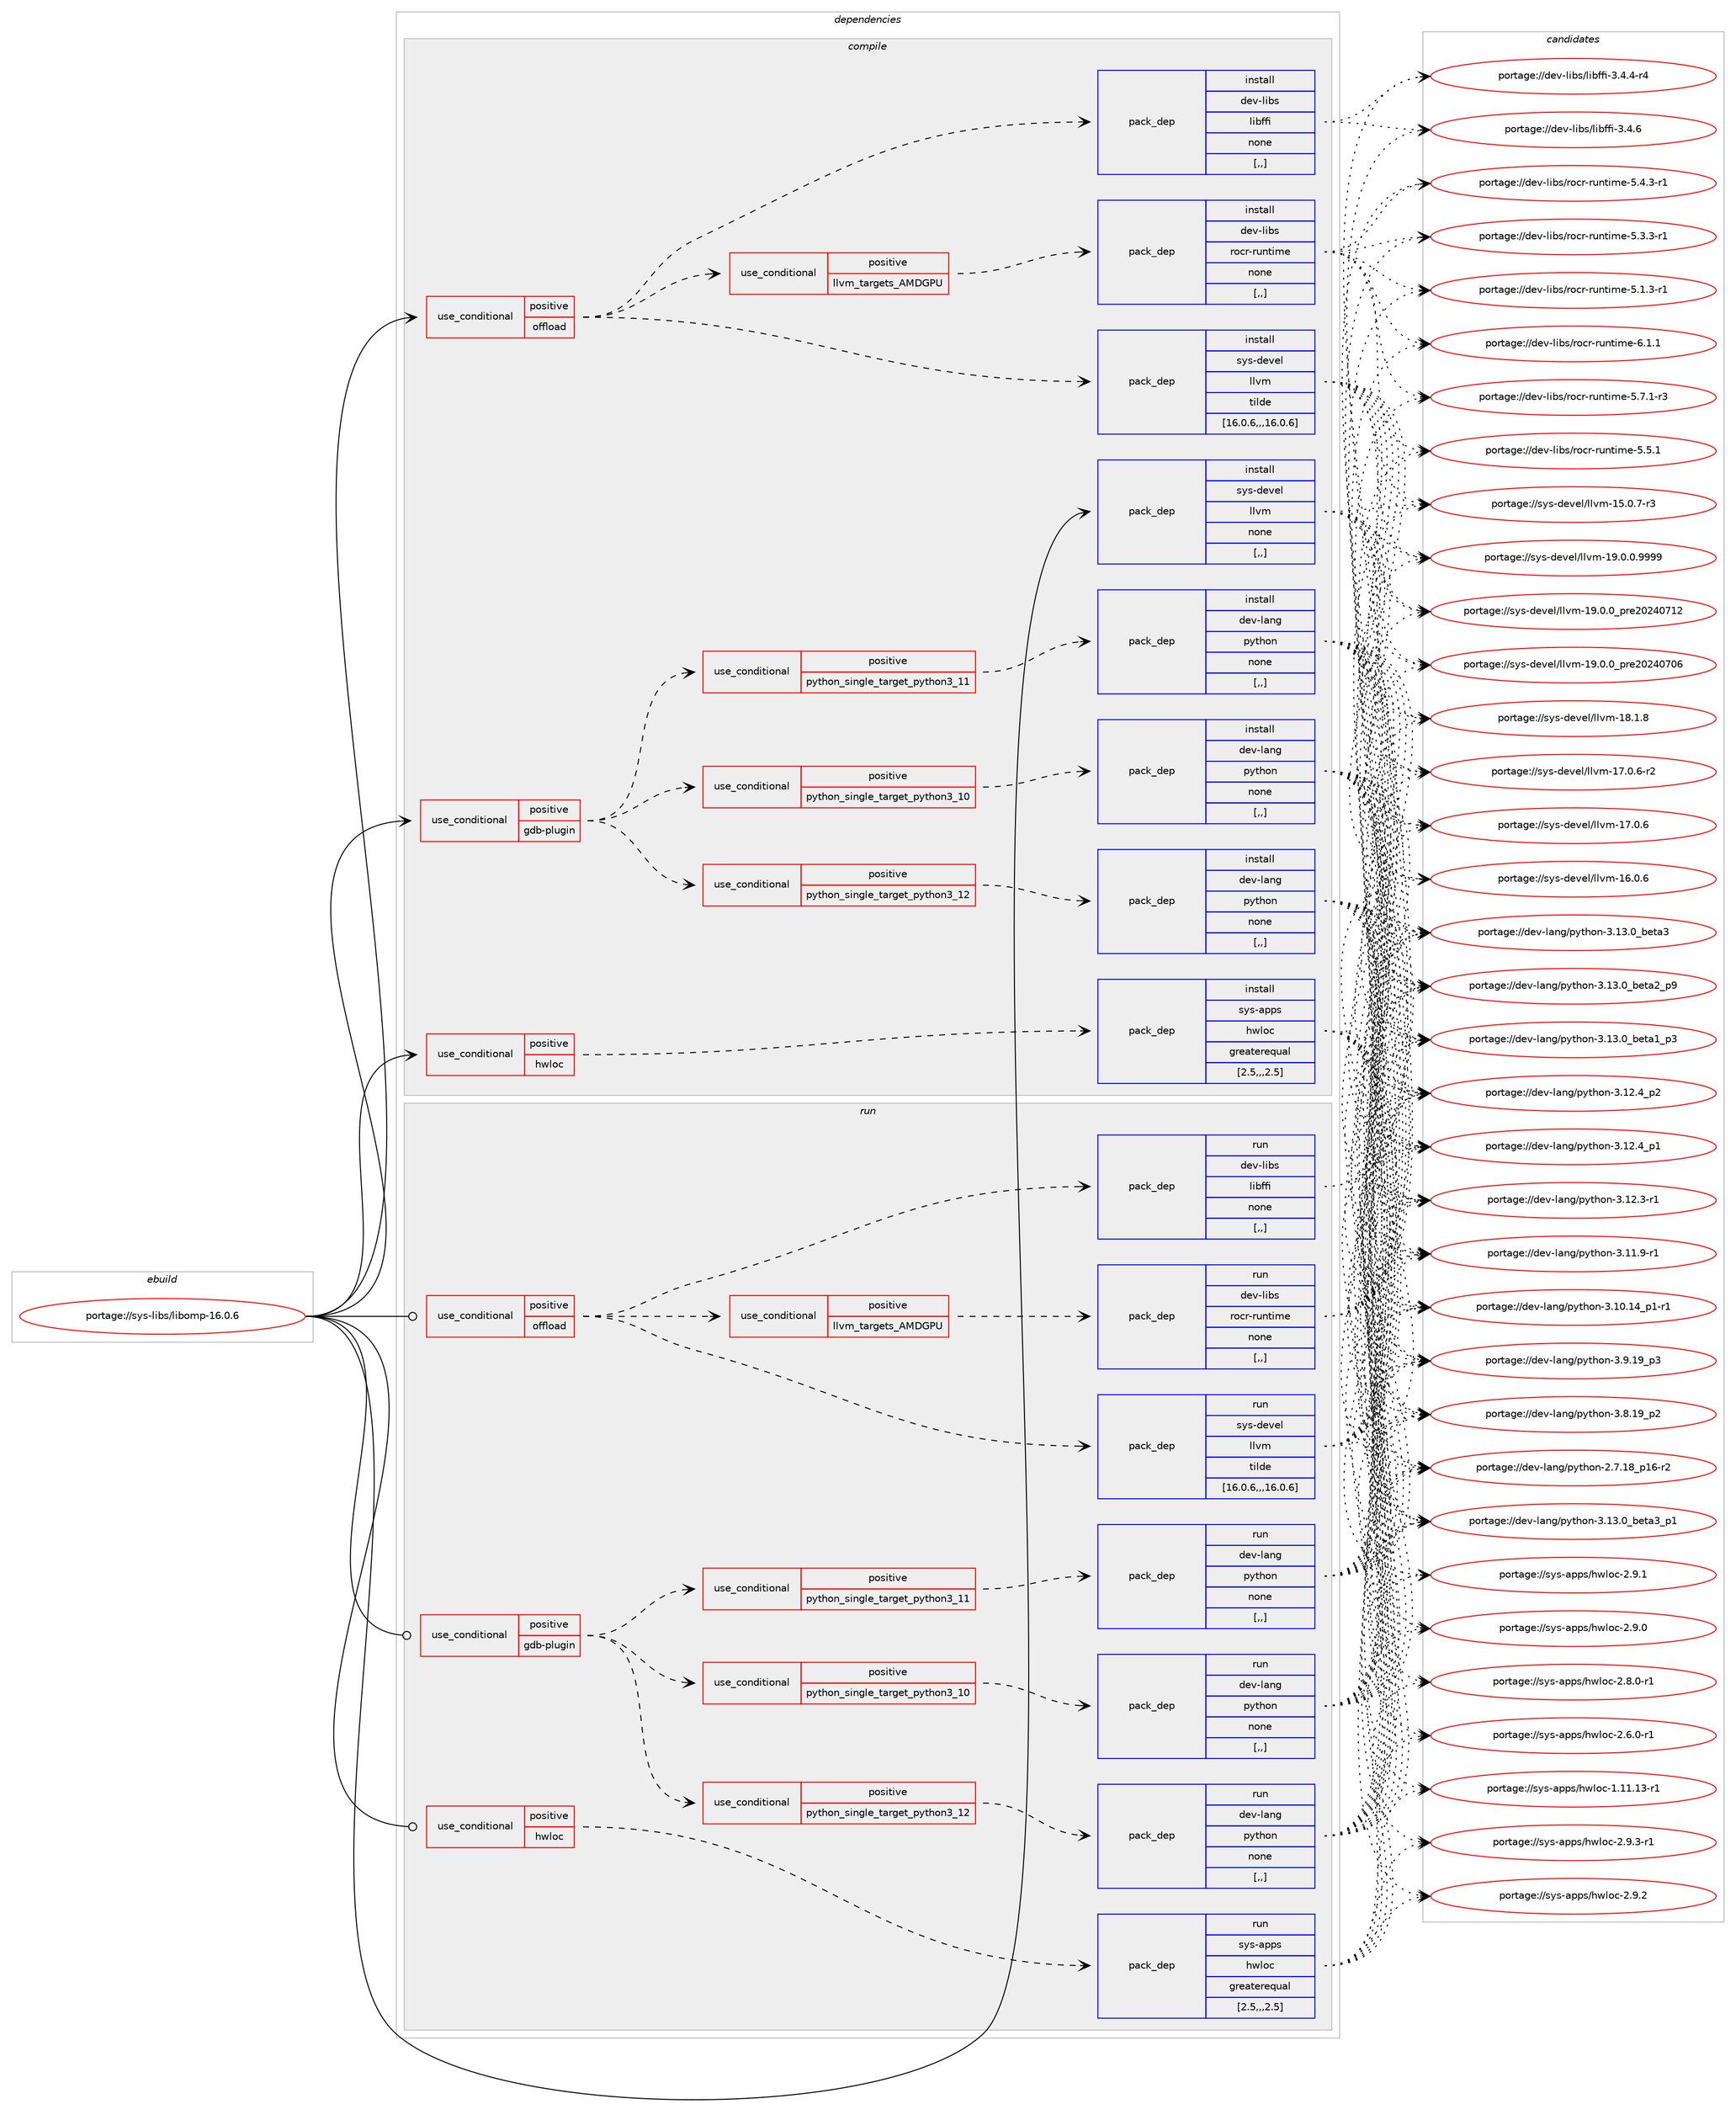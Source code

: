 digraph prolog {

# *************
# Graph options
# *************

newrank=true;
concentrate=true;
compound=true;
graph [rankdir=LR,fontname=Helvetica,fontsize=10,ranksep=1.5];#, ranksep=2.5, nodesep=0.2];
edge  [arrowhead=vee];
node  [fontname=Helvetica,fontsize=10];

# **********
# The ebuild
# **********

subgraph cluster_leftcol {
color=gray;
label=<<i>ebuild</i>>;
id [label="portage://sys-libs/libomp-16.0.6", color=red, width=4, href="../sys-libs/libomp-16.0.6.svg"];
}

# ****************
# The dependencies
# ****************

subgraph cluster_midcol {
color=gray;
label=<<i>dependencies</i>>;
subgraph cluster_compile {
fillcolor="#eeeeee";
style=filled;
label=<<i>compile</i>>;
subgraph cond117015 {
dependency438885 [label=<<TABLE BORDER="0" CELLBORDER="1" CELLSPACING="0" CELLPADDING="4"><TR><TD ROWSPAN="3" CELLPADDING="10">use_conditional</TD></TR><TR><TD>positive</TD></TR><TR><TD>gdb-plugin</TD></TR></TABLE>>, shape=none, color=red];
subgraph cond117016 {
dependency438886 [label=<<TABLE BORDER="0" CELLBORDER="1" CELLSPACING="0" CELLPADDING="4"><TR><TD ROWSPAN="3" CELLPADDING="10">use_conditional</TD></TR><TR><TD>positive</TD></TR><TR><TD>python_single_target_python3_10</TD></TR></TABLE>>, shape=none, color=red];
subgraph pack318865 {
dependency438887 [label=<<TABLE BORDER="0" CELLBORDER="1" CELLSPACING="0" CELLPADDING="4" WIDTH="220"><TR><TD ROWSPAN="6" CELLPADDING="30">pack_dep</TD></TR><TR><TD WIDTH="110">install</TD></TR><TR><TD>dev-lang</TD></TR><TR><TD>python</TD></TR><TR><TD>none</TD></TR><TR><TD>[,,]</TD></TR></TABLE>>, shape=none, color=blue];
}
dependency438886:e -> dependency438887:w [weight=20,style="dashed",arrowhead="vee"];
}
dependency438885:e -> dependency438886:w [weight=20,style="dashed",arrowhead="vee"];
subgraph cond117017 {
dependency438888 [label=<<TABLE BORDER="0" CELLBORDER="1" CELLSPACING="0" CELLPADDING="4"><TR><TD ROWSPAN="3" CELLPADDING="10">use_conditional</TD></TR><TR><TD>positive</TD></TR><TR><TD>python_single_target_python3_11</TD></TR></TABLE>>, shape=none, color=red];
subgraph pack318866 {
dependency438889 [label=<<TABLE BORDER="0" CELLBORDER="1" CELLSPACING="0" CELLPADDING="4" WIDTH="220"><TR><TD ROWSPAN="6" CELLPADDING="30">pack_dep</TD></TR><TR><TD WIDTH="110">install</TD></TR><TR><TD>dev-lang</TD></TR><TR><TD>python</TD></TR><TR><TD>none</TD></TR><TR><TD>[,,]</TD></TR></TABLE>>, shape=none, color=blue];
}
dependency438888:e -> dependency438889:w [weight=20,style="dashed",arrowhead="vee"];
}
dependency438885:e -> dependency438888:w [weight=20,style="dashed",arrowhead="vee"];
subgraph cond117018 {
dependency438890 [label=<<TABLE BORDER="0" CELLBORDER="1" CELLSPACING="0" CELLPADDING="4"><TR><TD ROWSPAN="3" CELLPADDING="10">use_conditional</TD></TR><TR><TD>positive</TD></TR><TR><TD>python_single_target_python3_12</TD></TR></TABLE>>, shape=none, color=red];
subgraph pack318867 {
dependency438891 [label=<<TABLE BORDER="0" CELLBORDER="1" CELLSPACING="0" CELLPADDING="4" WIDTH="220"><TR><TD ROWSPAN="6" CELLPADDING="30">pack_dep</TD></TR><TR><TD WIDTH="110">install</TD></TR><TR><TD>dev-lang</TD></TR><TR><TD>python</TD></TR><TR><TD>none</TD></TR><TR><TD>[,,]</TD></TR></TABLE>>, shape=none, color=blue];
}
dependency438890:e -> dependency438891:w [weight=20,style="dashed",arrowhead="vee"];
}
dependency438885:e -> dependency438890:w [weight=20,style="dashed",arrowhead="vee"];
}
id:e -> dependency438885:w [weight=20,style="solid",arrowhead="vee"];
subgraph cond117019 {
dependency438892 [label=<<TABLE BORDER="0" CELLBORDER="1" CELLSPACING="0" CELLPADDING="4"><TR><TD ROWSPAN="3" CELLPADDING="10">use_conditional</TD></TR><TR><TD>positive</TD></TR><TR><TD>hwloc</TD></TR></TABLE>>, shape=none, color=red];
subgraph pack318868 {
dependency438893 [label=<<TABLE BORDER="0" CELLBORDER="1" CELLSPACING="0" CELLPADDING="4" WIDTH="220"><TR><TD ROWSPAN="6" CELLPADDING="30">pack_dep</TD></TR><TR><TD WIDTH="110">install</TD></TR><TR><TD>sys-apps</TD></TR><TR><TD>hwloc</TD></TR><TR><TD>greaterequal</TD></TR><TR><TD>[2.5,,,2.5]</TD></TR></TABLE>>, shape=none, color=blue];
}
dependency438892:e -> dependency438893:w [weight=20,style="dashed",arrowhead="vee"];
}
id:e -> dependency438892:w [weight=20,style="solid",arrowhead="vee"];
subgraph cond117020 {
dependency438894 [label=<<TABLE BORDER="0" CELLBORDER="1" CELLSPACING="0" CELLPADDING="4"><TR><TD ROWSPAN="3" CELLPADDING="10">use_conditional</TD></TR><TR><TD>positive</TD></TR><TR><TD>offload</TD></TR></TABLE>>, shape=none, color=red];
subgraph pack318869 {
dependency438895 [label=<<TABLE BORDER="0" CELLBORDER="1" CELLSPACING="0" CELLPADDING="4" WIDTH="220"><TR><TD ROWSPAN="6" CELLPADDING="30">pack_dep</TD></TR><TR><TD WIDTH="110">install</TD></TR><TR><TD>dev-libs</TD></TR><TR><TD>libffi</TD></TR><TR><TD>none</TD></TR><TR><TD>[,,]</TD></TR></TABLE>>, shape=none, color=blue];
}
dependency438894:e -> dependency438895:w [weight=20,style="dashed",arrowhead="vee"];
subgraph pack318870 {
dependency438896 [label=<<TABLE BORDER="0" CELLBORDER="1" CELLSPACING="0" CELLPADDING="4" WIDTH="220"><TR><TD ROWSPAN="6" CELLPADDING="30">pack_dep</TD></TR><TR><TD WIDTH="110">install</TD></TR><TR><TD>sys-devel</TD></TR><TR><TD>llvm</TD></TR><TR><TD>tilde</TD></TR><TR><TD>[16.0.6,,,16.0.6]</TD></TR></TABLE>>, shape=none, color=blue];
}
dependency438894:e -> dependency438896:w [weight=20,style="dashed",arrowhead="vee"];
subgraph cond117021 {
dependency438897 [label=<<TABLE BORDER="0" CELLBORDER="1" CELLSPACING="0" CELLPADDING="4"><TR><TD ROWSPAN="3" CELLPADDING="10">use_conditional</TD></TR><TR><TD>positive</TD></TR><TR><TD>llvm_targets_AMDGPU</TD></TR></TABLE>>, shape=none, color=red];
subgraph pack318871 {
dependency438898 [label=<<TABLE BORDER="0" CELLBORDER="1" CELLSPACING="0" CELLPADDING="4" WIDTH="220"><TR><TD ROWSPAN="6" CELLPADDING="30">pack_dep</TD></TR><TR><TD WIDTH="110">install</TD></TR><TR><TD>dev-libs</TD></TR><TR><TD>rocr-runtime</TD></TR><TR><TD>none</TD></TR><TR><TD>[,,]</TD></TR></TABLE>>, shape=none, color=blue];
}
dependency438897:e -> dependency438898:w [weight=20,style="dashed",arrowhead="vee"];
}
dependency438894:e -> dependency438897:w [weight=20,style="dashed",arrowhead="vee"];
}
id:e -> dependency438894:w [weight=20,style="solid",arrowhead="vee"];
subgraph pack318872 {
dependency438899 [label=<<TABLE BORDER="0" CELLBORDER="1" CELLSPACING="0" CELLPADDING="4" WIDTH="220"><TR><TD ROWSPAN="6" CELLPADDING="30">pack_dep</TD></TR><TR><TD WIDTH="110">install</TD></TR><TR><TD>sys-devel</TD></TR><TR><TD>llvm</TD></TR><TR><TD>none</TD></TR><TR><TD>[,,]</TD></TR></TABLE>>, shape=none, color=blue];
}
id:e -> dependency438899:w [weight=20,style="solid",arrowhead="vee"];
}
subgraph cluster_compileandrun {
fillcolor="#eeeeee";
style=filled;
label=<<i>compile and run</i>>;
}
subgraph cluster_run {
fillcolor="#eeeeee";
style=filled;
label=<<i>run</i>>;
subgraph cond117022 {
dependency438900 [label=<<TABLE BORDER="0" CELLBORDER="1" CELLSPACING="0" CELLPADDING="4"><TR><TD ROWSPAN="3" CELLPADDING="10">use_conditional</TD></TR><TR><TD>positive</TD></TR><TR><TD>gdb-plugin</TD></TR></TABLE>>, shape=none, color=red];
subgraph cond117023 {
dependency438901 [label=<<TABLE BORDER="0" CELLBORDER="1" CELLSPACING="0" CELLPADDING="4"><TR><TD ROWSPAN="3" CELLPADDING="10">use_conditional</TD></TR><TR><TD>positive</TD></TR><TR><TD>python_single_target_python3_10</TD></TR></TABLE>>, shape=none, color=red];
subgraph pack318873 {
dependency438902 [label=<<TABLE BORDER="0" CELLBORDER="1" CELLSPACING="0" CELLPADDING="4" WIDTH="220"><TR><TD ROWSPAN="6" CELLPADDING="30">pack_dep</TD></TR><TR><TD WIDTH="110">run</TD></TR><TR><TD>dev-lang</TD></TR><TR><TD>python</TD></TR><TR><TD>none</TD></TR><TR><TD>[,,]</TD></TR></TABLE>>, shape=none, color=blue];
}
dependency438901:e -> dependency438902:w [weight=20,style="dashed",arrowhead="vee"];
}
dependency438900:e -> dependency438901:w [weight=20,style="dashed",arrowhead="vee"];
subgraph cond117024 {
dependency438903 [label=<<TABLE BORDER="0" CELLBORDER="1" CELLSPACING="0" CELLPADDING="4"><TR><TD ROWSPAN="3" CELLPADDING="10">use_conditional</TD></TR><TR><TD>positive</TD></TR><TR><TD>python_single_target_python3_11</TD></TR></TABLE>>, shape=none, color=red];
subgraph pack318874 {
dependency438904 [label=<<TABLE BORDER="0" CELLBORDER="1" CELLSPACING="0" CELLPADDING="4" WIDTH="220"><TR><TD ROWSPAN="6" CELLPADDING="30">pack_dep</TD></TR><TR><TD WIDTH="110">run</TD></TR><TR><TD>dev-lang</TD></TR><TR><TD>python</TD></TR><TR><TD>none</TD></TR><TR><TD>[,,]</TD></TR></TABLE>>, shape=none, color=blue];
}
dependency438903:e -> dependency438904:w [weight=20,style="dashed",arrowhead="vee"];
}
dependency438900:e -> dependency438903:w [weight=20,style="dashed",arrowhead="vee"];
subgraph cond117025 {
dependency438905 [label=<<TABLE BORDER="0" CELLBORDER="1" CELLSPACING="0" CELLPADDING="4"><TR><TD ROWSPAN="3" CELLPADDING="10">use_conditional</TD></TR><TR><TD>positive</TD></TR><TR><TD>python_single_target_python3_12</TD></TR></TABLE>>, shape=none, color=red];
subgraph pack318875 {
dependency438906 [label=<<TABLE BORDER="0" CELLBORDER="1" CELLSPACING="0" CELLPADDING="4" WIDTH="220"><TR><TD ROWSPAN="6" CELLPADDING="30">pack_dep</TD></TR><TR><TD WIDTH="110">run</TD></TR><TR><TD>dev-lang</TD></TR><TR><TD>python</TD></TR><TR><TD>none</TD></TR><TR><TD>[,,]</TD></TR></TABLE>>, shape=none, color=blue];
}
dependency438905:e -> dependency438906:w [weight=20,style="dashed",arrowhead="vee"];
}
dependency438900:e -> dependency438905:w [weight=20,style="dashed",arrowhead="vee"];
}
id:e -> dependency438900:w [weight=20,style="solid",arrowhead="odot"];
subgraph cond117026 {
dependency438907 [label=<<TABLE BORDER="0" CELLBORDER="1" CELLSPACING="0" CELLPADDING="4"><TR><TD ROWSPAN="3" CELLPADDING="10">use_conditional</TD></TR><TR><TD>positive</TD></TR><TR><TD>hwloc</TD></TR></TABLE>>, shape=none, color=red];
subgraph pack318876 {
dependency438908 [label=<<TABLE BORDER="0" CELLBORDER="1" CELLSPACING="0" CELLPADDING="4" WIDTH="220"><TR><TD ROWSPAN="6" CELLPADDING="30">pack_dep</TD></TR><TR><TD WIDTH="110">run</TD></TR><TR><TD>sys-apps</TD></TR><TR><TD>hwloc</TD></TR><TR><TD>greaterequal</TD></TR><TR><TD>[2.5,,,2.5]</TD></TR></TABLE>>, shape=none, color=blue];
}
dependency438907:e -> dependency438908:w [weight=20,style="dashed",arrowhead="vee"];
}
id:e -> dependency438907:w [weight=20,style="solid",arrowhead="odot"];
subgraph cond117027 {
dependency438909 [label=<<TABLE BORDER="0" CELLBORDER="1" CELLSPACING="0" CELLPADDING="4"><TR><TD ROWSPAN="3" CELLPADDING="10">use_conditional</TD></TR><TR><TD>positive</TD></TR><TR><TD>offload</TD></TR></TABLE>>, shape=none, color=red];
subgraph pack318877 {
dependency438910 [label=<<TABLE BORDER="0" CELLBORDER="1" CELLSPACING="0" CELLPADDING="4" WIDTH="220"><TR><TD ROWSPAN="6" CELLPADDING="30">pack_dep</TD></TR><TR><TD WIDTH="110">run</TD></TR><TR><TD>dev-libs</TD></TR><TR><TD>libffi</TD></TR><TR><TD>none</TD></TR><TR><TD>[,,]</TD></TR></TABLE>>, shape=none, color=blue];
}
dependency438909:e -> dependency438910:w [weight=20,style="dashed",arrowhead="vee"];
subgraph pack318878 {
dependency438911 [label=<<TABLE BORDER="0" CELLBORDER="1" CELLSPACING="0" CELLPADDING="4" WIDTH="220"><TR><TD ROWSPAN="6" CELLPADDING="30">pack_dep</TD></TR><TR><TD WIDTH="110">run</TD></TR><TR><TD>sys-devel</TD></TR><TR><TD>llvm</TD></TR><TR><TD>tilde</TD></TR><TR><TD>[16.0.6,,,16.0.6]</TD></TR></TABLE>>, shape=none, color=blue];
}
dependency438909:e -> dependency438911:w [weight=20,style="dashed",arrowhead="vee"];
subgraph cond117028 {
dependency438912 [label=<<TABLE BORDER="0" CELLBORDER="1" CELLSPACING="0" CELLPADDING="4"><TR><TD ROWSPAN="3" CELLPADDING="10">use_conditional</TD></TR><TR><TD>positive</TD></TR><TR><TD>llvm_targets_AMDGPU</TD></TR></TABLE>>, shape=none, color=red];
subgraph pack318879 {
dependency438913 [label=<<TABLE BORDER="0" CELLBORDER="1" CELLSPACING="0" CELLPADDING="4" WIDTH="220"><TR><TD ROWSPAN="6" CELLPADDING="30">pack_dep</TD></TR><TR><TD WIDTH="110">run</TD></TR><TR><TD>dev-libs</TD></TR><TR><TD>rocr-runtime</TD></TR><TR><TD>none</TD></TR><TR><TD>[,,]</TD></TR></TABLE>>, shape=none, color=blue];
}
dependency438912:e -> dependency438913:w [weight=20,style="dashed",arrowhead="vee"];
}
dependency438909:e -> dependency438912:w [weight=20,style="dashed",arrowhead="vee"];
}
id:e -> dependency438909:w [weight=20,style="solid",arrowhead="odot"];
}
}

# **************
# The candidates
# **************

subgraph cluster_choices {
rank=same;
color=gray;
label=<<i>candidates</i>>;

subgraph choice318865 {
color=black;
nodesep=1;
choice10010111845108971101034711212111610411111045514649514648959810111697519511249 [label="portage://dev-lang/python-3.13.0_beta3_p1", color=red, width=4,href="../dev-lang/python-3.13.0_beta3_p1.svg"];
choice1001011184510897110103471121211161041111104551464951464895981011169751 [label="portage://dev-lang/python-3.13.0_beta3", color=red, width=4,href="../dev-lang/python-3.13.0_beta3.svg"];
choice10010111845108971101034711212111610411111045514649514648959810111697509511257 [label="portage://dev-lang/python-3.13.0_beta2_p9", color=red, width=4,href="../dev-lang/python-3.13.0_beta2_p9.svg"];
choice10010111845108971101034711212111610411111045514649514648959810111697499511251 [label="portage://dev-lang/python-3.13.0_beta1_p3", color=red, width=4,href="../dev-lang/python-3.13.0_beta1_p3.svg"];
choice100101118451089711010347112121116104111110455146495046529511250 [label="portage://dev-lang/python-3.12.4_p2", color=red, width=4,href="../dev-lang/python-3.12.4_p2.svg"];
choice100101118451089711010347112121116104111110455146495046529511249 [label="portage://dev-lang/python-3.12.4_p1", color=red, width=4,href="../dev-lang/python-3.12.4_p1.svg"];
choice100101118451089711010347112121116104111110455146495046514511449 [label="portage://dev-lang/python-3.12.3-r1", color=red, width=4,href="../dev-lang/python-3.12.3-r1.svg"];
choice100101118451089711010347112121116104111110455146494946574511449 [label="portage://dev-lang/python-3.11.9-r1", color=red, width=4,href="../dev-lang/python-3.11.9-r1.svg"];
choice100101118451089711010347112121116104111110455146494846495295112494511449 [label="portage://dev-lang/python-3.10.14_p1-r1", color=red, width=4,href="../dev-lang/python-3.10.14_p1-r1.svg"];
choice100101118451089711010347112121116104111110455146574649579511251 [label="portage://dev-lang/python-3.9.19_p3", color=red, width=4,href="../dev-lang/python-3.9.19_p3.svg"];
choice100101118451089711010347112121116104111110455146564649579511250 [label="portage://dev-lang/python-3.8.19_p2", color=red, width=4,href="../dev-lang/python-3.8.19_p2.svg"];
choice100101118451089711010347112121116104111110455046554649569511249544511450 [label="portage://dev-lang/python-2.7.18_p16-r2", color=red, width=4,href="../dev-lang/python-2.7.18_p16-r2.svg"];
dependency438887:e -> choice10010111845108971101034711212111610411111045514649514648959810111697519511249:w [style=dotted,weight="100"];
dependency438887:e -> choice1001011184510897110103471121211161041111104551464951464895981011169751:w [style=dotted,weight="100"];
dependency438887:e -> choice10010111845108971101034711212111610411111045514649514648959810111697509511257:w [style=dotted,weight="100"];
dependency438887:e -> choice10010111845108971101034711212111610411111045514649514648959810111697499511251:w [style=dotted,weight="100"];
dependency438887:e -> choice100101118451089711010347112121116104111110455146495046529511250:w [style=dotted,weight="100"];
dependency438887:e -> choice100101118451089711010347112121116104111110455146495046529511249:w [style=dotted,weight="100"];
dependency438887:e -> choice100101118451089711010347112121116104111110455146495046514511449:w [style=dotted,weight="100"];
dependency438887:e -> choice100101118451089711010347112121116104111110455146494946574511449:w [style=dotted,weight="100"];
dependency438887:e -> choice100101118451089711010347112121116104111110455146494846495295112494511449:w [style=dotted,weight="100"];
dependency438887:e -> choice100101118451089711010347112121116104111110455146574649579511251:w [style=dotted,weight="100"];
dependency438887:e -> choice100101118451089711010347112121116104111110455146564649579511250:w [style=dotted,weight="100"];
dependency438887:e -> choice100101118451089711010347112121116104111110455046554649569511249544511450:w [style=dotted,weight="100"];
}
subgraph choice318866 {
color=black;
nodesep=1;
choice10010111845108971101034711212111610411111045514649514648959810111697519511249 [label="portage://dev-lang/python-3.13.0_beta3_p1", color=red, width=4,href="../dev-lang/python-3.13.0_beta3_p1.svg"];
choice1001011184510897110103471121211161041111104551464951464895981011169751 [label="portage://dev-lang/python-3.13.0_beta3", color=red, width=4,href="../dev-lang/python-3.13.0_beta3.svg"];
choice10010111845108971101034711212111610411111045514649514648959810111697509511257 [label="portage://dev-lang/python-3.13.0_beta2_p9", color=red, width=4,href="../dev-lang/python-3.13.0_beta2_p9.svg"];
choice10010111845108971101034711212111610411111045514649514648959810111697499511251 [label="portage://dev-lang/python-3.13.0_beta1_p3", color=red, width=4,href="../dev-lang/python-3.13.0_beta1_p3.svg"];
choice100101118451089711010347112121116104111110455146495046529511250 [label="portage://dev-lang/python-3.12.4_p2", color=red, width=4,href="../dev-lang/python-3.12.4_p2.svg"];
choice100101118451089711010347112121116104111110455146495046529511249 [label="portage://dev-lang/python-3.12.4_p1", color=red, width=4,href="../dev-lang/python-3.12.4_p1.svg"];
choice100101118451089711010347112121116104111110455146495046514511449 [label="portage://dev-lang/python-3.12.3-r1", color=red, width=4,href="../dev-lang/python-3.12.3-r1.svg"];
choice100101118451089711010347112121116104111110455146494946574511449 [label="portage://dev-lang/python-3.11.9-r1", color=red, width=4,href="../dev-lang/python-3.11.9-r1.svg"];
choice100101118451089711010347112121116104111110455146494846495295112494511449 [label="portage://dev-lang/python-3.10.14_p1-r1", color=red, width=4,href="../dev-lang/python-3.10.14_p1-r1.svg"];
choice100101118451089711010347112121116104111110455146574649579511251 [label="portage://dev-lang/python-3.9.19_p3", color=red, width=4,href="../dev-lang/python-3.9.19_p3.svg"];
choice100101118451089711010347112121116104111110455146564649579511250 [label="portage://dev-lang/python-3.8.19_p2", color=red, width=4,href="../dev-lang/python-3.8.19_p2.svg"];
choice100101118451089711010347112121116104111110455046554649569511249544511450 [label="portage://dev-lang/python-2.7.18_p16-r2", color=red, width=4,href="../dev-lang/python-2.7.18_p16-r2.svg"];
dependency438889:e -> choice10010111845108971101034711212111610411111045514649514648959810111697519511249:w [style=dotted,weight="100"];
dependency438889:e -> choice1001011184510897110103471121211161041111104551464951464895981011169751:w [style=dotted,weight="100"];
dependency438889:e -> choice10010111845108971101034711212111610411111045514649514648959810111697509511257:w [style=dotted,weight="100"];
dependency438889:e -> choice10010111845108971101034711212111610411111045514649514648959810111697499511251:w [style=dotted,weight="100"];
dependency438889:e -> choice100101118451089711010347112121116104111110455146495046529511250:w [style=dotted,weight="100"];
dependency438889:e -> choice100101118451089711010347112121116104111110455146495046529511249:w [style=dotted,weight="100"];
dependency438889:e -> choice100101118451089711010347112121116104111110455146495046514511449:w [style=dotted,weight="100"];
dependency438889:e -> choice100101118451089711010347112121116104111110455146494946574511449:w [style=dotted,weight="100"];
dependency438889:e -> choice100101118451089711010347112121116104111110455146494846495295112494511449:w [style=dotted,weight="100"];
dependency438889:e -> choice100101118451089711010347112121116104111110455146574649579511251:w [style=dotted,weight="100"];
dependency438889:e -> choice100101118451089711010347112121116104111110455146564649579511250:w [style=dotted,weight="100"];
dependency438889:e -> choice100101118451089711010347112121116104111110455046554649569511249544511450:w [style=dotted,weight="100"];
}
subgraph choice318867 {
color=black;
nodesep=1;
choice10010111845108971101034711212111610411111045514649514648959810111697519511249 [label="portage://dev-lang/python-3.13.0_beta3_p1", color=red, width=4,href="../dev-lang/python-3.13.0_beta3_p1.svg"];
choice1001011184510897110103471121211161041111104551464951464895981011169751 [label="portage://dev-lang/python-3.13.0_beta3", color=red, width=4,href="../dev-lang/python-3.13.0_beta3.svg"];
choice10010111845108971101034711212111610411111045514649514648959810111697509511257 [label="portage://dev-lang/python-3.13.0_beta2_p9", color=red, width=4,href="../dev-lang/python-3.13.0_beta2_p9.svg"];
choice10010111845108971101034711212111610411111045514649514648959810111697499511251 [label="portage://dev-lang/python-3.13.0_beta1_p3", color=red, width=4,href="../dev-lang/python-3.13.0_beta1_p3.svg"];
choice100101118451089711010347112121116104111110455146495046529511250 [label="portage://dev-lang/python-3.12.4_p2", color=red, width=4,href="../dev-lang/python-3.12.4_p2.svg"];
choice100101118451089711010347112121116104111110455146495046529511249 [label="portage://dev-lang/python-3.12.4_p1", color=red, width=4,href="../dev-lang/python-3.12.4_p1.svg"];
choice100101118451089711010347112121116104111110455146495046514511449 [label="portage://dev-lang/python-3.12.3-r1", color=red, width=4,href="../dev-lang/python-3.12.3-r1.svg"];
choice100101118451089711010347112121116104111110455146494946574511449 [label="portage://dev-lang/python-3.11.9-r1", color=red, width=4,href="../dev-lang/python-3.11.9-r1.svg"];
choice100101118451089711010347112121116104111110455146494846495295112494511449 [label="portage://dev-lang/python-3.10.14_p1-r1", color=red, width=4,href="../dev-lang/python-3.10.14_p1-r1.svg"];
choice100101118451089711010347112121116104111110455146574649579511251 [label="portage://dev-lang/python-3.9.19_p3", color=red, width=4,href="../dev-lang/python-3.9.19_p3.svg"];
choice100101118451089711010347112121116104111110455146564649579511250 [label="portage://dev-lang/python-3.8.19_p2", color=red, width=4,href="../dev-lang/python-3.8.19_p2.svg"];
choice100101118451089711010347112121116104111110455046554649569511249544511450 [label="portage://dev-lang/python-2.7.18_p16-r2", color=red, width=4,href="../dev-lang/python-2.7.18_p16-r2.svg"];
dependency438891:e -> choice10010111845108971101034711212111610411111045514649514648959810111697519511249:w [style=dotted,weight="100"];
dependency438891:e -> choice1001011184510897110103471121211161041111104551464951464895981011169751:w [style=dotted,weight="100"];
dependency438891:e -> choice10010111845108971101034711212111610411111045514649514648959810111697509511257:w [style=dotted,weight="100"];
dependency438891:e -> choice10010111845108971101034711212111610411111045514649514648959810111697499511251:w [style=dotted,weight="100"];
dependency438891:e -> choice100101118451089711010347112121116104111110455146495046529511250:w [style=dotted,weight="100"];
dependency438891:e -> choice100101118451089711010347112121116104111110455146495046529511249:w [style=dotted,weight="100"];
dependency438891:e -> choice100101118451089711010347112121116104111110455146495046514511449:w [style=dotted,weight="100"];
dependency438891:e -> choice100101118451089711010347112121116104111110455146494946574511449:w [style=dotted,weight="100"];
dependency438891:e -> choice100101118451089711010347112121116104111110455146494846495295112494511449:w [style=dotted,weight="100"];
dependency438891:e -> choice100101118451089711010347112121116104111110455146574649579511251:w [style=dotted,weight="100"];
dependency438891:e -> choice100101118451089711010347112121116104111110455146564649579511250:w [style=dotted,weight="100"];
dependency438891:e -> choice100101118451089711010347112121116104111110455046554649569511249544511450:w [style=dotted,weight="100"];
}
subgraph choice318868 {
color=black;
nodesep=1;
choice115121115459711211211547104119108111994550465746514511449 [label="portage://sys-apps/hwloc-2.9.3-r1", color=red, width=4,href="../sys-apps/hwloc-2.9.3-r1.svg"];
choice11512111545971121121154710411910811199455046574650 [label="portage://sys-apps/hwloc-2.9.2", color=red, width=4,href="../sys-apps/hwloc-2.9.2.svg"];
choice11512111545971121121154710411910811199455046574649 [label="portage://sys-apps/hwloc-2.9.1", color=red, width=4,href="../sys-apps/hwloc-2.9.1.svg"];
choice11512111545971121121154710411910811199455046574648 [label="portage://sys-apps/hwloc-2.9.0", color=red, width=4,href="../sys-apps/hwloc-2.9.0.svg"];
choice115121115459711211211547104119108111994550465646484511449 [label="portage://sys-apps/hwloc-2.8.0-r1", color=red, width=4,href="../sys-apps/hwloc-2.8.0-r1.svg"];
choice115121115459711211211547104119108111994550465446484511449 [label="portage://sys-apps/hwloc-2.6.0-r1", color=red, width=4,href="../sys-apps/hwloc-2.6.0-r1.svg"];
choice1151211154597112112115471041191081119945494649494649514511449 [label="portage://sys-apps/hwloc-1.11.13-r1", color=red, width=4,href="../sys-apps/hwloc-1.11.13-r1.svg"];
dependency438893:e -> choice115121115459711211211547104119108111994550465746514511449:w [style=dotted,weight="100"];
dependency438893:e -> choice11512111545971121121154710411910811199455046574650:w [style=dotted,weight="100"];
dependency438893:e -> choice11512111545971121121154710411910811199455046574649:w [style=dotted,weight="100"];
dependency438893:e -> choice11512111545971121121154710411910811199455046574648:w [style=dotted,weight="100"];
dependency438893:e -> choice115121115459711211211547104119108111994550465646484511449:w [style=dotted,weight="100"];
dependency438893:e -> choice115121115459711211211547104119108111994550465446484511449:w [style=dotted,weight="100"];
dependency438893:e -> choice1151211154597112112115471041191081119945494649494649514511449:w [style=dotted,weight="100"];
}
subgraph choice318869 {
color=black;
nodesep=1;
choice10010111845108105981154710810598102102105455146524654 [label="portage://dev-libs/libffi-3.4.6", color=red, width=4,href="../dev-libs/libffi-3.4.6.svg"];
choice100101118451081059811547108105981021021054551465246524511452 [label="portage://dev-libs/libffi-3.4.4-r4", color=red, width=4,href="../dev-libs/libffi-3.4.4-r4.svg"];
dependency438895:e -> choice10010111845108105981154710810598102102105455146524654:w [style=dotted,weight="100"];
dependency438895:e -> choice100101118451081059811547108105981021021054551465246524511452:w [style=dotted,weight="100"];
}
subgraph choice318870 {
color=black;
nodesep=1;
choice1151211154510010111810110847108108118109454957464846484657575757 [label="portage://sys-devel/llvm-19.0.0.9999", color=red, width=4,href="../sys-devel/llvm-19.0.0.9999.svg"];
choice115121115451001011181011084710810811810945495746484648951121141015048505248554950 [label="portage://sys-devel/llvm-19.0.0_pre20240712", color=red, width=4,href="../sys-devel/llvm-19.0.0_pre20240712.svg"];
choice115121115451001011181011084710810811810945495746484648951121141015048505248554854 [label="portage://sys-devel/llvm-19.0.0_pre20240706", color=red, width=4,href="../sys-devel/llvm-19.0.0_pre20240706.svg"];
choice115121115451001011181011084710810811810945495646494656 [label="portage://sys-devel/llvm-18.1.8", color=red, width=4,href="../sys-devel/llvm-18.1.8.svg"];
choice1151211154510010111810110847108108118109454955464846544511450 [label="portage://sys-devel/llvm-17.0.6-r2", color=red, width=4,href="../sys-devel/llvm-17.0.6-r2.svg"];
choice115121115451001011181011084710810811810945495546484654 [label="portage://sys-devel/llvm-17.0.6", color=red, width=4,href="../sys-devel/llvm-17.0.6.svg"];
choice115121115451001011181011084710810811810945495446484654 [label="portage://sys-devel/llvm-16.0.6", color=red, width=4,href="../sys-devel/llvm-16.0.6.svg"];
choice1151211154510010111810110847108108118109454953464846554511451 [label="portage://sys-devel/llvm-15.0.7-r3", color=red, width=4,href="../sys-devel/llvm-15.0.7-r3.svg"];
dependency438896:e -> choice1151211154510010111810110847108108118109454957464846484657575757:w [style=dotted,weight="100"];
dependency438896:e -> choice115121115451001011181011084710810811810945495746484648951121141015048505248554950:w [style=dotted,weight="100"];
dependency438896:e -> choice115121115451001011181011084710810811810945495746484648951121141015048505248554854:w [style=dotted,weight="100"];
dependency438896:e -> choice115121115451001011181011084710810811810945495646494656:w [style=dotted,weight="100"];
dependency438896:e -> choice1151211154510010111810110847108108118109454955464846544511450:w [style=dotted,weight="100"];
dependency438896:e -> choice115121115451001011181011084710810811810945495546484654:w [style=dotted,weight="100"];
dependency438896:e -> choice115121115451001011181011084710810811810945495446484654:w [style=dotted,weight="100"];
dependency438896:e -> choice1151211154510010111810110847108108118109454953464846554511451:w [style=dotted,weight="100"];
}
subgraph choice318871 {
color=black;
nodesep=1;
choice1001011184510810598115471141119911445114117110116105109101455446494649 [label="portage://dev-libs/rocr-runtime-6.1.1", color=red, width=4,href="../dev-libs/rocr-runtime-6.1.1.svg"];
choice10010111845108105981154711411199114451141171101161051091014553465546494511451 [label="portage://dev-libs/rocr-runtime-5.7.1-r3", color=red, width=4,href="../dev-libs/rocr-runtime-5.7.1-r3.svg"];
choice1001011184510810598115471141119911445114117110116105109101455346534649 [label="portage://dev-libs/rocr-runtime-5.5.1", color=red, width=4,href="../dev-libs/rocr-runtime-5.5.1.svg"];
choice10010111845108105981154711411199114451141171101161051091014553465246514511449 [label="portage://dev-libs/rocr-runtime-5.4.3-r1", color=red, width=4,href="../dev-libs/rocr-runtime-5.4.3-r1.svg"];
choice10010111845108105981154711411199114451141171101161051091014553465146514511449 [label="portage://dev-libs/rocr-runtime-5.3.3-r1", color=red, width=4,href="../dev-libs/rocr-runtime-5.3.3-r1.svg"];
choice10010111845108105981154711411199114451141171101161051091014553464946514511449 [label="portage://dev-libs/rocr-runtime-5.1.3-r1", color=red, width=4,href="../dev-libs/rocr-runtime-5.1.3-r1.svg"];
dependency438898:e -> choice1001011184510810598115471141119911445114117110116105109101455446494649:w [style=dotted,weight="100"];
dependency438898:e -> choice10010111845108105981154711411199114451141171101161051091014553465546494511451:w [style=dotted,weight="100"];
dependency438898:e -> choice1001011184510810598115471141119911445114117110116105109101455346534649:w [style=dotted,weight="100"];
dependency438898:e -> choice10010111845108105981154711411199114451141171101161051091014553465246514511449:w [style=dotted,weight="100"];
dependency438898:e -> choice10010111845108105981154711411199114451141171101161051091014553465146514511449:w [style=dotted,weight="100"];
dependency438898:e -> choice10010111845108105981154711411199114451141171101161051091014553464946514511449:w [style=dotted,weight="100"];
}
subgraph choice318872 {
color=black;
nodesep=1;
choice1151211154510010111810110847108108118109454957464846484657575757 [label="portage://sys-devel/llvm-19.0.0.9999", color=red, width=4,href="../sys-devel/llvm-19.0.0.9999.svg"];
choice115121115451001011181011084710810811810945495746484648951121141015048505248554950 [label="portage://sys-devel/llvm-19.0.0_pre20240712", color=red, width=4,href="../sys-devel/llvm-19.0.0_pre20240712.svg"];
choice115121115451001011181011084710810811810945495746484648951121141015048505248554854 [label="portage://sys-devel/llvm-19.0.0_pre20240706", color=red, width=4,href="../sys-devel/llvm-19.0.0_pre20240706.svg"];
choice115121115451001011181011084710810811810945495646494656 [label="portage://sys-devel/llvm-18.1.8", color=red, width=4,href="../sys-devel/llvm-18.1.8.svg"];
choice1151211154510010111810110847108108118109454955464846544511450 [label="portage://sys-devel/llvm-17.0.6-r2", color=red, width=4,href="../sys-devel/llvm-17.0.6-r2.svg"];
choice115121115451001011181011084710810811810945495546484654 [label="portage://sys-devel/llvm-17.0.6", color=red, width=4,href="../sys-devel/llvm-17.0.6.svg"];
choice115121115451001011181011084710810811810945495446484654 [label="portage://sys-devel/llvm-16.0.6", color=red, width=4,href="../sys-devel/llvm-16.0.6.svg"];
choice1151211154510010111810110847108108118109454953464846554511451 [label="portage://sys-devel/llvm-15.0.7-r3", color=red, width=4,href="../sys-devel/llvm-15.0.7-r3.svg"];
dependency438899:e -> choice1151211154510010111810110847108108118109454957464846484657575757:w [style=dotted,weight="100"];
dependency438899:e -> choice115121115451001011181011084710810811810945495746484648951121141015048505248554950:w [style=dotted,weight="100"];
dependency438899:e -> choice115121115451001011181011084710810811810945495746484648951121141015048505248554854:w [style=dotted,weight="100"];
dependency438899:e -> choice115121115451001011181011084710810811810945495646494656:w [style=dotted,weight="100"];
dependency438899:e -> choice1151211154510010111810110847108108118109454955464846544511450:w [style=dotted,weight="100"];
dependency438899:e -> choice115121115451001011181011084710810811810945495546484654:w [style=dotted,weight="100"];
dependency438899:e -> choice115121115451001011181011084710810811810945495446484654:w [style=dotted,weight="100"];
dependency438899:e -> choice1151211154510010111810110847108108118109454953464846554511451:w [style=dotted,weight="100"];
}
subgraph choice318873 {
color=black;
nodesep=1;
choice10010111845108971101034711212111610411111045514649514648959810111697519511249 [label="portage://dev-lang/python-3.13.0_beta3_p1", color=red, width=4,href="../dev-lang/python-3.13.0_beta3_p1.svg"];
choice1001011184510897110103471121211161041111104551464951464895981011169751 [label="portage://dev-lang/python-3.13.0_beta3", color=red, width=4,href="../dev-lang/python-3.13.0_beta3.svg"];
choice10010111845108971101034711212111610411111045514649514648959810111697509511257 [label="portage://dev-lang/python-3.13.0_beta2_p9", color=red, width=4,href="../dev-lang/python-3.13.0_beta2_p9.svg"];
choice10010111845108971101034711212111610411111045514649514648959810111697499511251 [label="portage://dev-lang/python-3.13.0_beta1_p3", color=red, width=4,href="../dev-lang/python-3.13.0_beta1_p3.svg"];
choice100101118451089711010347112121116104111110455146495046529511250 [label="portage://dev-lang/python-3.12.4_p2", color=red, width=4,href="../dev-lang/python-3.12.4_p2.svg"];
choice100101118451089711010347112121116104111110455146495046529511249 [label="portage://dev-lang/python-3.12.4_p1", color=red, width=4,href="../dev-lang/python-3.12.4_p1.svg"];
choice100101118451089711010347112121116104111110455146495046514511449 [label="portage://dev-lang/python-3.12.3-r1", color=red, width=4,href="../dev-lang/python-3.12.3-r1.svg"];
choice100101118451089711010347112121116104111110455146494946574511449 [label="portage://dev-lang/python-3.11.9-r1", color=red, width=4,href="../dev-lang/python-3.11.9-r1.svg"];
choice100101118451089711010347112121116104111110455146494846495295112494511449 [label="portage://dev-lang/python-3.10.14_p1-r1", color=red, width=4,href="../dev-lang/python-3.10.14_p1-r1.svg"];
choice100101118451089711010347112121116104111110455146574649579511251 [label="portage://dev-lang/python-3.9.19_p3", color=red, width=4,href="../dev-lang/python-3.9.19_p3.svg"];
choice100101118451089711010347112121116104111110455146564649579511250 [label="portage://dev-lang/python-3.8.19_p2", color=red, width=4,href="../dev-lang/python-3.8.19_p2.svg"];
choice100101118451089711010347112121116104111110455046554649569511249544511450 [label="portage://dev-lang/python-2.7.18_p16-r2", color=red, width=4,href="../dev-lang/python-2.7.18_p16-r2.svg"];
dependency438902:e -> choice10010111845108971101034711212111610411111045514649514648959810111697519511249:w [style=dotted,weight="100"];
dependency438902:e -> choice1001011184510897110103471121211161041111104551464951464895981011169751:w [style=dotted,weight="100"];
dependency438902:e -> choice10010111845108971101034711212111610411111045514649514648959810111697509511257:w [style=dotted,weight="100"];
dependency438902:e -> choice10010111845108971101034711212111610411111045514649514648959810111697499511251:w [style=dotted,weight="100"];
dependency438902:e -> choice100101118451089711010347112121116104111110455146495046529511250:w [style=dotted,weight="100"];
dependency438902:e -> choice100101118451089711010347112121116104111110455146495046529511249:w [style=dotted,weight="100"];
dependency438902:e -> choice100101118451089711010347112121116104111110455146495046514511449:w [style=dotted,weight="100"];
dependency438902:e -> choice100101118451089711010347112121116104111110455146494946574511449:w [style=dotted,weight="100"];
dependency438902:e -> choice100101118451089711010347112121116104111110455146494846495295112494511449:w [style=dotted,weight="100"];
dependency438902:e -> choice100101118451089711010347112121116104111110455146574649579511251:w [style=dotted,weight="100"];
dependency438902:e -> choice100101118451089711010347112121116104111110455146564649579511250:w [style=dotted,weight="100"];
dependency438902:e -> choice100101118451089711010347112121116104111110455046554649569511249544511450:w [style=dotted,weight="100"];
}
subgraph choice318874 {
color=black;
nodesep=1;
choice10010111845108971101034711212111610411111045514649514648959810111697519511249 [label="portage://dev-lang/python-3.13.0_beta3_p1", color=red, width=4,href="../dev-lang/python-3.13.0_beta3_p1.svg"];
choice1001011184510897110103471121211161041111104551464951464895981011169751 [label="portage://dev-lang/python-3.13.0_beta3", color=red, width=4,href="../dev-lang/python-3.13.0_beta3.svg"];
choice10010111845108971101034711212111610411111045514649514648959810111697509511257 [label="portage://dev-lang/python-3.13.0_beta2_p9", color=red, width=4,href="../dev-lang/python-3.13.0_beta2_p9.svg"];
choice10010111845108971101034711212111610411111045514649514648959810111697499511251 [label="portage://dev-lang/python-3.13.0_beta1_p3", color=red, width=4,href="../dev-lang/python-3.13.0_beta1_p3.svg"];
choice100101118451089711010347112121116104111110455146495046529511250 [label="portage://dev-lang/python-3.12.4_p2", color=red, width=4,href="../dev-lang/python-3.12.4_p2.svg"];
choice100101118451089711010347112121116104111110455146495046529511249 [label="portage://dev-lang/python-3.12.4_p1", color=red, width=4,href="../dev-lang/python-3.12.4_p1.svg"];
choice100101118451089711010347112121116104111110455146495046514511449 [label="portage://dev-lang/python-3.12.3-r1", color=red, width=4,href="../dev-lang/python-3.12.3-r1.svg"];
choice100101118451089711010347112121116104111110455146494946574511449 [label="portage://dev-lang/python-3.11.9-r1", color=red, width=4,href="../dev-lang/python-3.11.9-r1.svg"];
choice100101118451089711010347112121116104111110455146494846495295112494511449 [label="portage://dev-lang/python-3.10.14_p1-r1", color=red, width=4,href="../dev-lang/python-3.10.14_p1-r1.svg"];
choice100101118451089711010347112121116104111110455146574649579511251 [label="portage://dev-lang/python-3.9.19_p3", color=red, width=4,href="../dev-lang/python-3.9.19_p3.svg"];
choice100101118451089711010347112121116104111110455146564649579511250 [label="portage://dev-lang/python-3.8.19_p2", color=red, width=4,href="../dev-lang/python-3.8.19_p2.svg"];
choice100101118451089711010347112121116104111110455046554649569511249544511450 [label="portage://dev-lang/python-2.7.18_p16-r2", color=red, width=4,href="../dev-lang/python-2.7.18_p16-r2.svg"];
dependency438904:e -> choice10010111845108971101034711212111610411111045514649514648959810111697519511249:w [style=dotted,weight="100"];
dependency438904:e -> choice1001011184510897110103471121211161041111104551464951464895981011169751:w [style=dotted,weight="100"];
dependency438904:e -> choice10010111845108971101034711212111610411111045514649514648959810111697509511257:w [style=dotted,weight="100"];
dependency438904:e -> choice10010111845108971101034711212111610411111045514649514648959810111697499511251:w [style=dotted,weight="100"];
dependency438904:e -> choice100101118451089711010347112121116104111110455146495046529511250:w [style=dotted,weight="100"];
dependency438904:e -> choice100101118451089711010347112121116104111110455146495046529511249:w [style=dotted,weight="100"];
dependency438904:e -> choice100101118451089711010347112121116104111110455146495046514511449:w [style=dotted,weight="100"];
dependency438904:e -> choice100101118451089711010347112121116104111110455146494946574511449:w [style=dotted,weight="100"];
dependency438904:e -> choice100101118451089711010347112121116104111110455146494846495295112494511449:w [style=dotted,weight="100"];
dependency438904:e -> choice100101118451089711010347112121116104111110455146574649579511251:w [style=dotted,weight="100"];
dependency438904:e -> choice100101118451089711010347112121116104111110455146564649579511250:w [style=dotted,weight="100"];
dependency438904:e -> choice100101118451089711010347112121116104111110455046554649569511249544511450:w [style=dotted,weight="100"];
}
subgraph choice318875 {
color=black;
nodesep=1;
choice10010111845108971101034711212111610411111045514649514648959810111697519511249 [label="portage://dev-lang/python-3.13.0_beta3_p1", color=red, width=4,href="../dev-lang/python-3.13.0_beta3_p1.svg"];
choice1001011184510897110103471121211161041111104551464951464895981011169751 [label="portage://dev-lang/python-3.13.0_beta3", color=red, width=4,href="../dev-lang/python-3.13.0_beta3.svg"];
choice10010111845108971101034711212111610411111045514649514648959810111697509511257 [label="portage://dev-lang/python-3.13.0_beta2_p9", color=red, width=4,href="../dev-lang/python-3.13.0_beta2_p9.svg"];
choice10010111845108971101034711212111610411111045514649514648959810111697499511251 [label="portage://dev-lang/python-3.13.0_beta1_p3", color=red, width=4,href="../dev-lang/python-3.13.0_beta1_p3.svg"];
choice100101118451089711010347112121116104111110455146495046529511250 [label="portage://dev-lang/python-3.12.4_p2", color=red, width=4,href="../dev-lang/python-3.12.4_p2.svg"];
choice100101118451089711010347112121116104111110455146495046529511249 [label="portage://dev-lang/python-3.12.4_p1", color=red, width=4,href="../dev-lang/python-3.12.4_p1.svg"];
choice100101118451089711010347112121116104111110455146495046514511449 [label="portage://dev-lang/python-3.12.3-r1", color=red, width=4,href="../dev-lang/python-3.12.3-r1.svg"];
choice100101118451089711010347112121116104111110455146494946574511449 [label="portage://dev-lang/python-3.11.9-r1", color=red, width=4,href="../dev-lang/python-3.11.9-r1.svg"];
choice100101118451089711010347112121116104111110455146494846495295112494511449 [label="portage://dev-lang/python-3.10.14_p1-r1", color=red, width=4,href="../dev-lang/python-3.10.14_p1-r1.svg"];
choice100101118451089711010347112121116104111110455146574649579511251 [label="portage://dev-lang/python-3.9.19_p3", color=red, width=4,href="../dev-lang/python-3.9.19_p3.svg"];
choice100101118451089711010347112121116104111110455146564649579511250 [label="portage://dev-lang/python-3.8.19_p2", color=red, width=4,href="../dev-lang/python-3.8.19_p2.svg"];
choice100101118451089711010347112121116104111110455046554649569511249544511450 [label="portage://dev-lang/python-2.7.18_p16-r2", color=red, width=4,href="../dev-lang/python-2.7.18_p16-r2.svg"];
dependency438906:e -> choice10010111845108971101034711212111610411111045514649514648959810111697519511249:w [style=dotted,weight="100"];
dependency438906:e -> choice1001011184510897110103471121211161041111104551464951464895981011169751:w [style=dotted,weight="100"];
dependency438906:e -> choice10010111845108971101034711212111610411111045514649514648959810111697509511257:w [style=dotted,weight="100"];
dependency438906:e -> choice10010111845108971101034711212111610411111045514649514648959810111697499511251:w [style=dotted,weight="100"];
dependency438906:e -> choice100101118451089711010347112121116104111110455146495046529511250:w [style=dotted,weight="100"];
dependency438906:e -> choice100101118451089711010347112121116104111110455146495046529511249:w [style=dotted,weight="100"];
dependency438906:e -> choice100101118451089711010347112121116104111110455146495046514511449:w [style=dotted,weight="100"];
dependency438906:e -> choice100101118451089711010347112121116104111110455146494946574511449:w [style=dotted,weight="100"];
dependency438906:e -> choice100101118451089711010347112121116104111110455146494846495295112494511449:w [style=dotted,weight="100"];
dependency438906:e -> choice100101118451089711010347112121116104111110455146574649579511251:w [style=dotted,weight="100"];
dependency438906:e -> choice100101118451089711010347112121116104111110455146564649579511250:w [style=dotted,weight="100"];
dependency438906:e -> choice100101118451089711010347112121116104111110455046554649569511249544511450:w [style=dotted,weight="100"];
}
subgraph choice318876 {
color=black;
nodesep=1;
choice115121115459711211211547104119108111994550465746514511449 [label="portage://sys-apps/hwloc-2.9.3-r1", color=red, width=4,href="../sys-apps/hwloc-2.9.3-r1.svg"];
choice11512111545971121121154710411910811199455046574650 [label="portage://sys-apps/hwloc-2.9.2", color=red, width=4,href="../sys-apps/hwloc-2.9.2.svg"];
choice11512111545971121121154710411910811199455046574649 [label="portage://sys-apps/hwloc-2.9.1", color=red, width=4,href="../sys-apps/hwloc-2.9.1.svg"];
choice11512111545971121121154710411910811199455046574648 [label="portage://sys-apps/hwloc-2.9.0", color=red, width=4,href="../sys-apps/hwloc-2.9.0.svg"];
choice115121115459711211211547104119108111994550465646484511449 [label="portage://sys-apps/hwloc-2.8.0-r1", color=red, width=4,href="../sys-apps/hwloc-2.8.0-r1.svg"];
choice115121115459711211211547104119108111994550465446484511449 [label="portage://sys-apps/hwloc-2.6.0-r1", color=red, width=4,href="../sys-apps/hwloc-2.6.0-r1.svg"];
choice1151211154597112112115471041191081119945494649494649514511449 [label="portage://sys-apps/hwloc-1.11.13-r1", color=red, width=4,href="../sys-apps/hwloc-1.11.13-r1.svg"];
dependency438908:e -> choice115121115459711211211547104119108111994550465746514511449:w [style=dotted,weight="100"];
dependency438908:e -> choice11512111545971121121154710411910811199455046574650:w [style=dotted,weight="100"];
dependency438908:e -> choice11512111545971121121154710411910811199455046574649:w [style=dotted,weight="100"];
dependency438908:e -> choice11512111545971121121154710411910811199455046574648:w [style=dotted,weight="100"];
dependency438908:e -> choice115121115459711211211547104119108111994550465646484511449:w [style=dotted,weight="100"];
dependency438908:e -> choice115121115459711211211547104119108111994550465446484511449:w [style=dotted,weight="100"];
dependency438908:e -> choice1151211154597112112115471041191081119945494649494649514511449:w [style=dotted,weight="100"];
}
subgraph choice318877 {
color=black;
nodesep=1;
choice10010111845108105981154710810598102102105455146524654 [label="portage://dev-libs/libffi-3.4.6", color=red, width=4,href="../dev-libs/libffi-3.4.6.svg"];
choice100101118451081059811547108105981021021054551465246524511452 [label="portage://dev-libs/libffi-3.4.4-r4", color=red, width=4,href="../dev-libs/libffi-3.4.4-r4.svg"];
dependency438910:e -> choice10010111845108105981154710810598102102105455146524654:w [style=dotted,weight="100"];
dependency438910:e -> choice100101118451081059811547108105981021021054551465246524511452:w [style=dotted,weight="100"];
}
subgraph choice318878 {
color=black;
nodesep=1;
choice1151211154510010111810110847108108118109454957464846484657575757 [label="portage://sys-devel/llvm-19.0.0.9999", color=red, width=4,href="../sys-devel/llvm-19.0.0.9999.svg"];
choice115121115451001011181011084710810811810945495746484648951121141015048505248554950 [label="portage://sys-devel/llvm-19.0.0_pre20240712", color=red, width=4,href="../sys-devel/llvm-19.0.0_pre20240712.svg"];
choice115121115451001011181011084710810811810945495746484648951121141015048505248554854 [label="portage://sys-devel/llvm-19.0.0_pre20240706", color=red, width=4,href="../sys-devel/llvm-19.0.0_pre20240706.svg"];
choice115121115451001011181011084710810811810945495646494656 [label="portage://sys-devel/llvm-18.1.8", color=red, width=4,href="../sys-devel/llvm-18.1.8.svg"];
choice1151211154510010111810110847108108118109454955464846544511450 [label="portage://sys-devel/llvm-17.0.6-r2", color=red, width=4,href="../sys-devel/llvm-17.0.6-r2.svg"];
choice115121115451001011181011084710810811810945495546484654 [label="portage://sys-devel/llvm-17.0.6", color=red, width=4,href="../sys-devel/llvm-17.0.6.svg"];
choice115121115451001011181011084710810811810945495446484654 [label="portage://sys-devel/llvm-16.0.6", color=red, width=4,href="../sys-devel/llvm-16.0.6.svg"];
choice1151211154510010111810110847108108118109454953464846554511451 [label="portage://sys-devel/llvm-15.0.7-r3", color=red, width=4,href="../sys-devel/llvm-15.0.7-r3.svg"];
dependency438911:e -> choice1151211154510010111810110847108108118109454957464846484657575757:w [style=dotted,weight="100"];
dependency438911:e -> choice115121115451001011181011084710810811810945495746484648951121141015048505248554950:w [style=dotted,weight="100"];
dependency438911:e -> choice115121115451001011181011084710810811810945495746484648951121141015048505248554854:w [style=dotted,weight="100"];
dependency438911:e -> choice115121115451001011181011084710810811810945495646494656:w [style=dotted,weight="100"];
dependency438911:e -> choice1151211154510010111810110847108108118109454955464846544511450:w [style=dotted,weight="100"];
dependency438911:e -> choice115121115451001011181011084710810811810945495546484654:w [style=dotted,weight="100"];
dependency438911:e -> choice115121115451001011181011084710810811810945495446484654:w [style=dotted,weight="100"];
dependency438911:e -> choice1151211154510010111810110847108108118109454953464846554511451:w [style=dotted,weight="100"];
}
subgraph choice318879 {
color=black;
nodesep=1;
choice1001011184510810598115471141119911445114117110116105109101455446494649 [label="portage://dev-libs/rocr-runtime-6.1.1", color=red, width=4,href="../dev-libs/rocr-runtime-6.1.1.svg"];
choice10010111845108105981154711411199114451141171101161051091014553465546494511451 [label="portage://dev-libs/rocr-runtime-5.7.1-r3", color=red, width=4,href="../dev-libs/rocr-runtime-5.7.1-r3.svg"];
choice1001011184510810598115471141119911445114117110116105109101455346534649 [label="portage://dev-libs/rocr-runtime-5.5.1", color=red, width=4,href="../dev-libs/rocr-runtime-5.5.1.svg"];
choice10010111845108105981154711411199114451141171101161051091014553465246514511449 [label="portage://dev-libs/rocr-runtime-5.4.3-r1", color=red, width=4,href="../dev-libs/rocr-runtime-5.4.3-r1.svg"];
choice10010111845108105981154711411199114451141171101161051091014553465146514511449 [label="portage://dev-libs/rocr-runtime-5.3.3-r1", color=red, width=4,href="../dev-libs/rocr-runtime-5.3.3-r1.svg"];
choice10010111845108105981154711411199114451141171101161051091014553464946514511449 [label="portage://dev-libs/rocr-runtime-5.1.3-r1", color=red, width=4,href="../dev-libs/rocr-runtime-5.1.3-r1.svg"];
dependency438913:e -> choice1001011184510810598115471141119911445114117110116105109101455446494649:w [style=dotted,weight="100"];
dependency438913:e -> choice10010111845108105981154711411199114451141171101161051091014553465546494511451:w [style=dotted,weight="100"];
dependency438913:e -> choice1001011184510810598115471141119911445114117110116105109101455346534649:w [style=dotted,weight="100"];
dependency438913:e -> choice10010111845108105981154711411199114451141171101161051091014553465246514511449:w [style=dotted,weight="100"];
dependency438913:e -> choice10010111845108105981154711411199114451141171101161051091014553465146514511449:w [style=dotted,weight="100"];
dependency438913:e -> choice10010111845108105981154711411199114451141171101161051091014553464946514511449:w [style=dotted,weight="100"];
}
}

}
